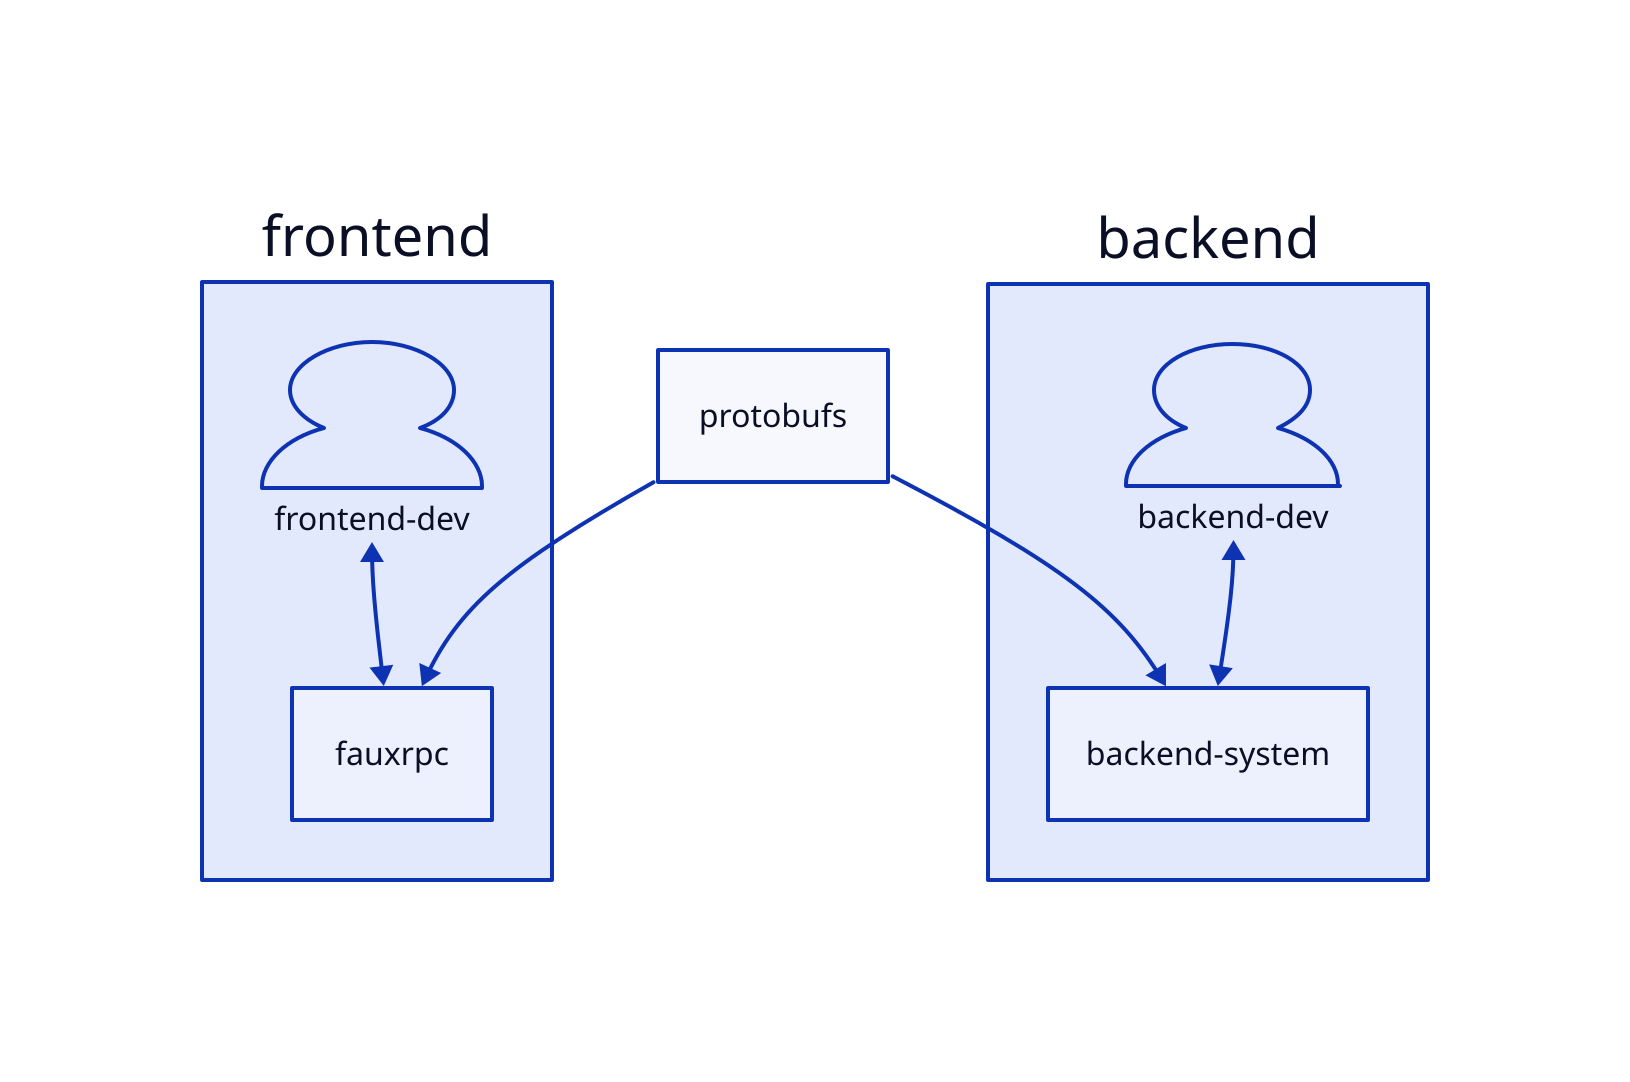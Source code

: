 # d2 static/workflow.d2 --sketch --theme 201 static/workflow.svg

frontend.fauxrpc
frontend.frontend-dev.shape: person
frontend.frontend-dev <-> frontend.fauxrpc

backend.backend-dev.shape: person
protobufs -> frontend.fauxrpc
backend.backend-dev <-> backend.backend-system
protobufs -> backend.backend-system
